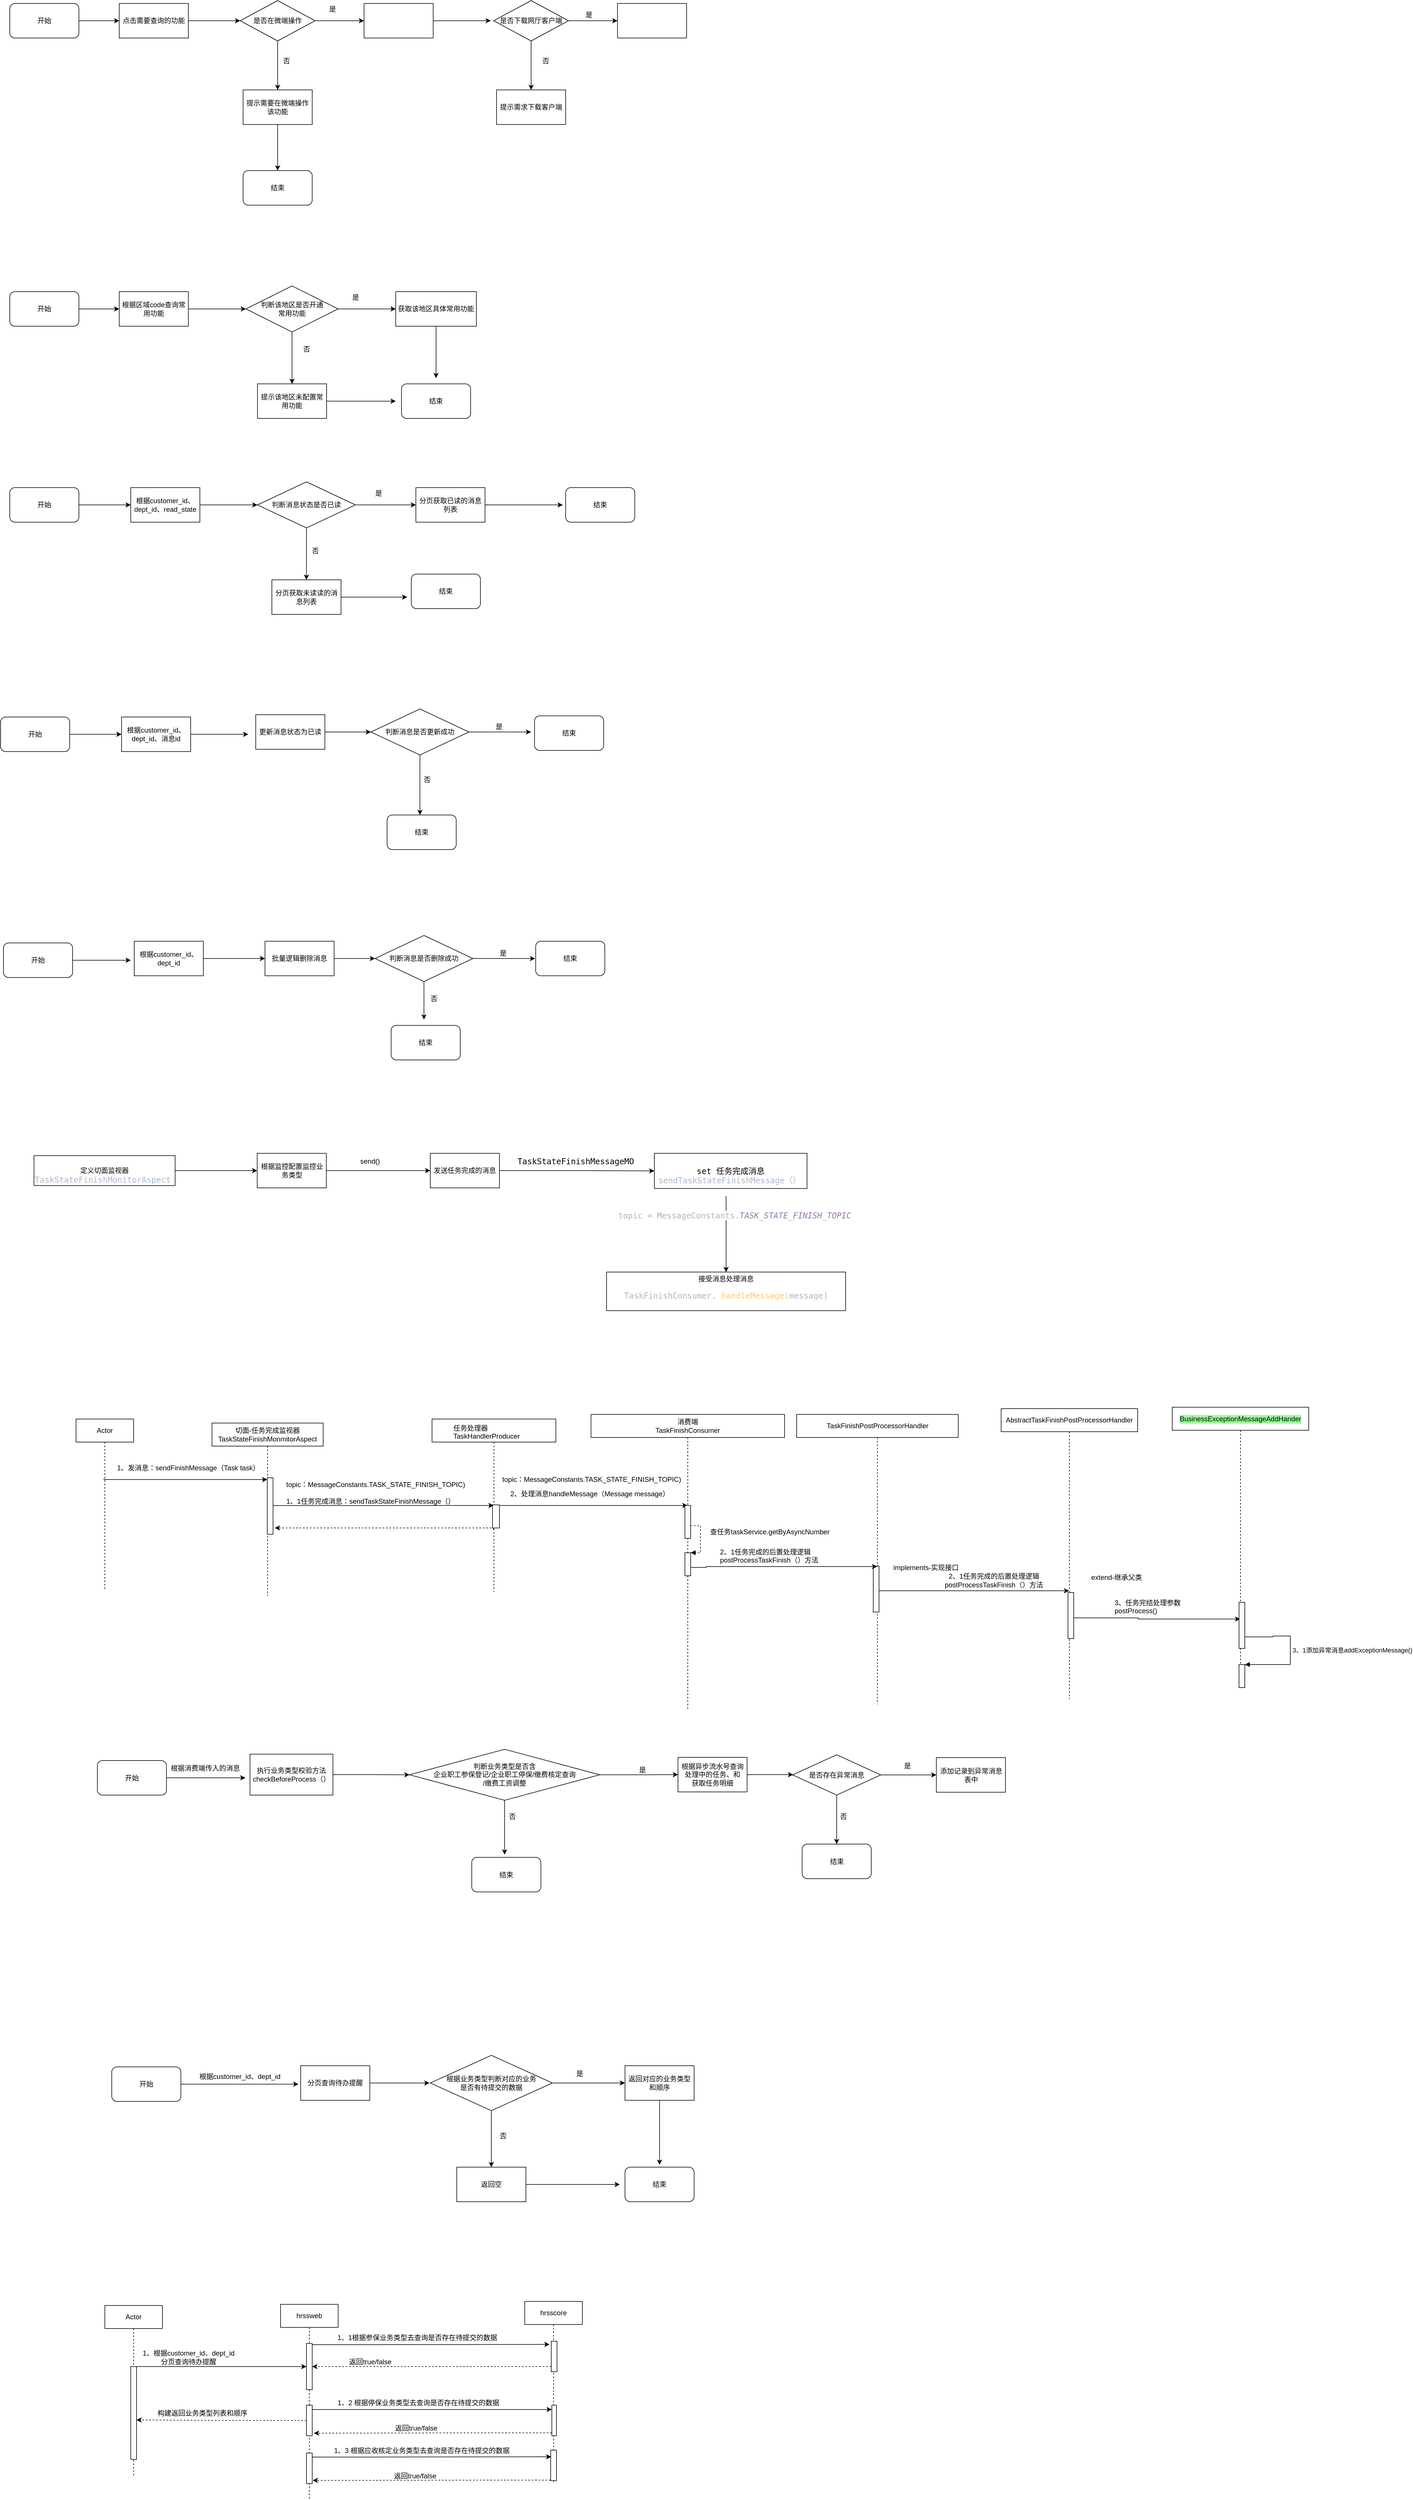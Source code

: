 <mxfile version="17.4.1" type="github">
  <diagram id="C8zfeUm68QXaKlkgzb-8" name="Page-1">
    <mxGraphModel dx="1346" dy="614" grid="0" gridSize="10" guides="1" tooltips="1" connect="1" arrows="1" fold="1" page="0" pageScale="1" pageWidth="827" pageHeight="1169" math="0" shadow="0">
      <root>
        <mxCell id="0" />
        <mxCell id="1" parent="0" />
        <mxCell id="Xs8UQ6cBIhTteWRhh0SS-10" style="edgeStyle=orthogonalEdgeStyle;rounded=0;orthogonalLoop=1;jettySize=auto;html=1;entryX=0;entryY=0.5;entryDx=0;entryDy=0;" parent="1" source="Xs8UQ6cBIhTteWRhh0SS-1" target="Xs8UQ6cBIhTteWRhh0SS-9" edge="1">
          <mxGeometry relative="1" as="geometry" />
        </mxCell>
        <mxCell id="Xs8UQ6cBIhTteWRhh0SS-1" value="开始" style="rounded=1;whiteSpace=wrap;html=1;" parent="1" vertex="1">
          <mxGeometry x="10" y="200" width="120" height="60" as="geometry" />
        </mxCell>
        <mxCell id="Xs8UQ6cBIhTteWRhh0SS-14" value="" style="edgeStyle=orthogonalEdgeStyle;rounded=0;orthogonalLoop=1;jettySize=auto;html=1;" parent="1" source="Xs8UQ6cBIhTteWRhh0SS-9" target="Xs8UQ6cBIhTteWRhh0SS-11" edge="1">
          <mxGeometry relative="1" as="geometry" />
        </mxCell>
        <mxCell id="Xs8UQ6cBIhTteWRhh0SS-9" value="点击需要查询的功能" style="rounded=0;whiteSpace=wrap;html=1;" parent="1" vertex="1">
          <mxGeometry x="200" y="200" width="120" height="60" as="geometry" />
        </mxCell>
        <mxCell id="Xs8UQ6cBIhTteWRhh0SS-13" value="" style="edgeStyle=orthogonalEdgeStyle;rounded=0;orthogonalLoop=1;jettySize=auto;html=1;" parent="1" source="Xs8UQ6cBIhTteWRhh0SS-11" target="Xs8UQ6cBIhTteWRhh0SS-12" edge="1">
          <mxGeometry relative="1" as="geometry" />
        </mxCell>
        <mxCell id="Xs8UQ6cBIhTteWRhh0SS-16" value="" style="edgeStyle=orthogonalEdgeStyle;rounded=0;orthogonalLoop=1;jettySize=auto;html=1;" parent="1" source="Xs8UQ6cBIhTteWRhh0SS-11" target="Xs8UQ6cBIhTteWRhh0SS-15" edge="1">
          <mxGeometry relative="1" as="geometry" />
        </mxCell>
        <mxCell id="Xs8UQ6cBIhTteWRhh0SS-11" value="是否在微端操作" style="rhombus;whiteSpace=wrap;html=1;" parent="1" vertex="1">
          <mxGeometry x="410" y="195" width="130" height="70" as="geometry" />
        </mxCell>
        <mxCell id="Xs8UQ6cBIhTteWRhh0SS-22" value="" style="edgeStyle=orthogonalEdgeStyle;rounded=0;orthogonalLoop=1;jettySize=auto;html=1;" parent="1" source="Xs8UQ6cBIhTteWRhh0SS-12" edge="1">
          <mxGeometry relative="1" as="geometry">
            <mxPoint x="845" y="230" as="targetPoint" />
          </mxGeometry>
        </mxCell>
        <mxCell id="Xs8UQ6cBIhTteWRhh0SS-12" value="" style="whiteSpace=wrap;html=1;" parent="1" vertex="1">
          <mxGeometry x="625" y="200" width="120" height="60" as="geometry" />
        </mxCell>
        <mxCell id="Xs8UQ6cBIhTteWRhh0SS-20" value="" style="edgeStyle=orthogonalEdgeStyle;rounded=0;orthogonalLoop=1;jettySize=auto;html=1;" parent="1" source="Xs8UQ6cBIhTteWRhh0SS-15" target="Xs8UQ6cBIhTteWRhh0SS-19" edge="1">
          <mxGeometry relative="1" as="geometry" />
        </mxCell>
        <mxCell id="Xs8UQ6cBIhTteWRhh0SS-15" value="提示需要在微端操作该功能" style="whiteSpace=wrap;html=1;" parent="1" vertex="1">
          <mxGeometry x="415" y="350" width="120" height="60" as="geometry" />
        </mxCell>
        <mxCell id="Xs8UQ6cBIhTteWRhh0SS-17" value="否" style="text;html=1;align=center;verticalAlign=middle;resizable=0;points=[];autosize=1;strokeColor=none;fillColor=none;" parent="1" vertex="1">
          <mxGeometry x="475" y="290" width="30" height="20" as="geometry" />
        </mxCell>
        <mxCell id="Xs8UQ6cBIhTteWRhh0SS-18" value="是" style="text;html=1;align=center;verticalAlign=middle;resizable=0;points=[];autosize=1;strokeColor=none;fillColor=none;" parent="1" vertex="1">
          <mxGeometry x="555" y="200" width="30" height="20" as="geometry" />
        </mxCell>
        <mxCell id="Xs8UQ6cBIhTteWRhh0SS-19" value="结束" style="rounded=1;whiteSpace=wrap;html=1;" parent="1" vertex="1">
          <mxGeometry x="415" y="490" width="120" height="60" as="geometry" />
        </mxCell>
        <mxCell id="Xs8UQ6cBIhTteWRhh0SS-25" value="" style="edgeStyle=orthogonalEdgeStyle;rounded=0;orthogonalLoop=1;jettySize=auto;html=1;" parent="1" source="Xs8UQ6cBIhTteWRhh0SS-23" target="Xs8UQ6cBIhTteWRhh0SS-24" edge="1">
          <mxGeometry relative="1" as="geometry" />
        </mxCell>
        <mxCell id="Xs8UQ6cBIhTteWRhh0SS-27" value="" style="edgeStyle=orthogonalEdgeStyle;rounded=0;orthogonalLoop=1;jettySize=auto;html=1;" parent="1" source="Xs8UQ6cBIhTteWRhh0SS-23" target="Xs8UQ6cBIhTteWRhh0SS-26" edge="1">
          <mxGeometry relative="1" as="geometry" />
        </mxCell>
        <mxCell id="Xs8UQ6cBIhTteWRhh0SS-23" value="是否下载网厅客户端" style="rhombus;whiteSpace=wrap;html=1;" parent="1" vertex="1">
          <mxGeometry x="850" y="195" width="130" height="70" as="geometry" />
        </mxCell>
        <mxCell id="Xs8UQ6cBIhTteWRhh0SS-24" value="" style="whiteSpace=wrap;html=1;" parent="1" vertex="1">
          <mxGeometry x="1065" y="200" width="120" height="60" as="geometry" />
        </mxCell>
        <mxCell id="Xs8UQ6cBIhTteWRhh0SS-26" value="提示需求下载客户端" style="whiteSpace=wrap;html=1;" parent="1" vertex="1">
          <mxGeometry x="855" y="350" width="120" height="60" as="geometry" />
        </mxCell>
        <mxCell id="Xs8UQ6cBIhTteWRhh0SS-28" value="否" style="text;html=1;align=center;verticalAlign=middle;resizable=0;points=[];autosize=1;strokeColor=none;fillColor=none;" parent="1" vertex="1">
          <mxGeometry x="925" y="290" width="30" height="20" as="geometry" />
        </mxCell>
        <mxCell id="Xs8UQ6cBIhTteWRhh0SS-29" value="是" style="text;html=1;align=center;verticalAlign=middle;resizable=0;points=[];autosize=1;strokeColor=none;fillColor=none;" parent="1" vertex="1">
          <mxGeometry x="1000" y="210" width="30" height="20" as="geometry" />
        </mxCell>
        <mxCell id="Xs8UQ6cBIhTteWRhh0SS-32" style="edgeStyle=orthogonalEdgeStyle;rounded=0;orthogonalLoop=1;jettySize=auto;html=1;" parent="1" source="Xs8UQ6cBIhTteWRhh0SS-30" target="Xs8UQ6cBIhTteWRhh0SS-31" edge="1">
          <mxGeometry relative="1" as="geometry" />
        </mxCell>
        <mxCell id="Xs8UQ6cBIhTteWRhh0SS-30" value="开始" style="rounded=1;whiteSpace=wrap;html=1;" parent="1" vertex="1">
          <mxGeometry x="10" y="700" width="120" height="60" as="geometry" />
        </mxCell>
        <mxCell id="Xs8UQ6cBIhTteWRhh0SS-34" value="" style="edgeStyle=orthogonalEdgeStyle;rounded=0;orthogonalLoop=1;jettySize=auto;html=1;" parent="1" source="Xs8UQ6cBIhTteWRhh0SS-31" target="Xs8UQ6cBIhTteWRhh0SS-33" edge="1">
          <mxGeometry relative="1" as="geometry" />
        </mxCell>
        <mxCell id="Xs8UQ6cBIhTteWRhh0SS-31" value="根据区域code查询常用功能" style="rounded=0;whiteSpace=wrap;html=1;" parent="1" vertex="1">
          <mxGeometry x="200" y="700" width="120" height="60" as="geometry" />
        </mxCell>
        <mxCell id="Xs8UQ6cBIhTteWRhh0SS-36" value="" style="edgeStyle=orthogonalEdgeStyle;rounded=0;orthogonalLoop=1;jettySize=auto;html=1;" parent="1" source="Xs8UQ6cBIhTteWRhh0SS-33" target="Xs8UQ6cBIhTteWRhh0SS-35" edge="1">
          <mxGeometry relative="1" as="geometry" />
        </mxCell>
        <mxCell id="Xs8UQ6cBIhTteWRhh0SS-38" value="" style="edgeStyle=orthogonalEdgeStyle;rounded=0;orthogonalLoop=1;jettySize=auto;html=1;" parent="1" source="Xs8UQ6cBIhTteWRhh0SS-33" target="Xs8UQ6cBIhTteWRhh0SS-37" edge="1">
          <mxGeometry relative="1" as="geometry" />
        </mxCell>
        <mxCell id="Xs8UQ6cBIhTteWRhh0SS-33" value="判断该地区是否开通&lt;br&gt;常用功能" style="rhombus;whiteSpace=wrap;html=1;rounded=0;" parent="1" vertex="1">
          <mxGeometry x="420" y="690" width="160" height="80" as="geometry" />
        </mxCell>
        <mxCell id="Xs8UQ6cBIhTteWRhh0SS-43" style="edgeStyle=orthogonalEdgeStyle;rounded=0;orthogonalLoop=1;jettySize=auto;html=1;" parent="1" source="Xs8UQ6cBIhTteWRhh0SS-35" edge="1">
          <mxGeometry relative="1" as="geometry">
            <mxPoint x="750" y="850" as="targetPoint" />
          </mxGeometry>
        </mxCell>
        <mxCell id="Xs8UQ6cBIhTteWRhh0SS-35" value="获取该地区具体常用功能" style="whiteSpace=wrap;html=1;rounded=0;" parent="1" vertex="1">
          <mxGeometry x="680" y="700" width="140" height="60" as="geometry" />
        </mxCell>
        <mxCell id="Xs8UQ6cBIhTteWRhh0SS-44" style="edgeStyle=orthogonalEdgeStyle;rounded=0;orthogonalLoop=1;jettySize=auto;html=1;" parent="1" source="Xs8UQ6cBIhTteWRhh0SS-37" edge="1">
          <mxGeometry relative="1" as="geometry">
            <mxPoint x="680" y="890" as="targetPoint" />
          </mxGeometry>
        </mxCell>
        <mxCell id="Xs8UQ6cBIhTteWRhh0SS-37" value="提示该地区未配置常用功能" style="rounded=0;whiteSpace=wrap;html=1;" parent="1" vertex="1">
          <mxGeometry x="440" y="860" width="120" height="60" as="geometry" />
        </mxCell>
        <mxCell id="Xs8UQ6cBIhTteWRhh0SS-39" value="是" style="text;html=1;align=center;verticalAlign=middle;resizable=0;points=[];autosize=1;strokeColor=none;fillColor=none;" parent="1" vertex="1">
          <mxGeometry x="595" y="700" width="30" height="20" as="geometry" />
        </mxCell>
        <mxCell id="Xs8UQ6cBIhTteWRhh0SS-40" value="否" style="text;html=1;align=center;verticalAlign=middle;resizable=0;points=[];autosize=1;strokeColor=none;fillColor=none;" parent="1" vertex="1">
          <mxGeometry x="510" y="790" width="30" height="20" as="geometry" />
        </mxCell>
        <mxCell id="Xs8UQ6cBIhTteWRhh0SS-41" value="结束" style="rounded=1;whiteSpace=wrap;html=1;" parent="1" vertex="1">
          <mxGeometry x="690" y="860" width="120" height="60" as="geometry" />
        </mxCell>
        <mxCell id="TA9cXW273BF9sfZA5clH-3" style="edgeStyle=orthogonalEdgeStyle;rounded=0;orthogonalLoop=1;jettySize=auto;html=1;entryX=0;entryY=0.5;entryDx=0;entryDy=0;" edge="1" parent="1" source="TA9cXW273BF9sfZA5clH-1" target="TA9cXW273BF9sfZA5clH-2">
          <mxGeometry relative="1" as="geometry" />
        </mxCell>
        <mxCell id="TA9cXW273BF9sfZA5clH-1" value="开始" style="rounded=1;whiteSpace=wrap;html=1;" vertex="1" parent="1">
          <mxGeometry x="10" y="1040" width="120" height="60" as="geometry" />
        </mxCell>
        <mxCell id="TA9cXW273BF9sfZA5clH-5" value="" style="edgeStyle=orthogonalEdgeStyle;rounded=0;orthogonalLoop=1;jettySize=auto;html=1;" edge="1" parent="1" source="TA9cXW273BF9sfZA5clH-2" target="TA9cXW273BF9sfZA5clH-4">
          <mxGeometry relative="1" as="geometry" />
        </mxCell>
        <mxCell id="TA9cXW273BF9sfZA5clH-2" value="根据customer_id、dept_id、read_state" style="rounded=0;whiteSpace=wrap;html=1;" vertex="1" parent="1">
          <mxGeometry x="220" y="1040" width="120" height="60" as="geometry" />
        </mxCell>
        <mxCell id="TA9cXW273BF9sfZA5clH-7" value="" style="edgeStyle=orthogonalEdgeStyle;rounded=0;orthogonalLoop=1;jettySize=auto;html=1;" edge="1" parent="1" source="TA9cXW273BF9sfZA5clH-4" target="TA9cXW273BF9sfZA5clH-6">
          <mxGeometry relative="1" as="geometry" />
        </mxCell>
        <mxCell id="TA9cXW273BF9sfZA5clH-9" value="" style="edgeStyle=orthogonalEdgeStyle;rounded=0;orthogonalLoop=1;jettySize=auto;html=1;" edge="1" parent="1" source="TA9cXW273BF9sfZA5clH-4" target="TA9cXW273BF9sfZA5clH-8">
          <mxGeometry relative="1" as="geometry" />
        </mxCell>
        <mxCell id="TA9cXW273BF9sfZA5clH-4" value="判断消息状态是否已读" style="rhombus;whiteSpace=wrap;html=1;rounded=0;" vertex="1" parent="1">
          <mxGeometry x="440" y="1030" width="170" height="80" as="geometry" />
        </mxCell>
        <mxCell id="TA9cXW273BF9sfZA5clH-12" style="edgeStyle=orthogonalEdgeStyle;rounded=0;orthogonalLoop=1;jettySize=auto;html=1;" edge="1" parent="1" source="TA9cXW273BF9sfZA5clH-6">
          <mxGeometry relative="1" as="geometry">
            <mxPoint x="970" y="1070" as="targetPoint" />
          </mxGeometry>
        </mxCell>
        <mxCell id="TA9cXW273BF9sfZA5clH-6" value="分页获取已读的消息列表" style="whiteSpace=wrap;html=1;rounded=0;" vertex="1" parent="1">
          <mxGeometry x="715" y="1040" width="120" height="60" as="geometry" />
        </mxCell>
        <mxCell id="TA9cXW273BF9sfZA5clH-15" style="edgeStyle=orthogonalEdgeStyle;rounded=0;orthogonalLoop=1;jettySize=auto;html=1;" edge="1" parent="1" source="TA9cXW273BF9sfZA5clH-8">
          <mxGeometry relative="1" as="geometry">
            <mxPoint x="700" y="1230" as="targetPoint" />
          </mxGeometry>
        </mxCell>
        <mxCell id="TA9cXW273BF9sfZA5clH-8" value="&lt;span&gt;分页获取未读读的消息列表&lt;/span&gt;" style="whiteSpace=wrap;html=1;rounded=0;" vertex="1" parent="1">
          <mxGeometry x="465" y="1200" width="120" height="60" as="geometry" />
        </mxCell>
        <mxCell id="TA9cXW273BF9sfZA5clH-10" value="是" style="text;html=1;align=center;verticalAlign=middle;resizable=0;points=[];autosize=1;strokeColor=none;fillColor=none;" vertex="1" parent="1">
          <mxGeometry x="635" y="1040" width="30" height="20" as="geometry" />
        </mxCell>
        <mxCell id="TA9cXW273BF9sfZA5clH-11" value="结束" style="rounded=1;whiteSpace=wrap;html=1;" vertex="1" parent="1">
          <mxGeometry x="975" y="1040" width="120" height="60" as="geometry" />
        </mxCell>
        <mxCell id="TA9cXW273BF9sfZA5clH-13" value="否" style="text;html=1;align=center;verticalAlign=middle;resizable=0;points=[];autosize=1;strokeColor=none;fillColor=none;" vertex="1" parent="1">
          <mxGeometry x="525" y="1140" width="30" height="20" as="geometry" />
        </mxCell>
        <mxCell id="TA9cXW273BF9sfZA5clH-14" value="结束" style="rounded=1;whiteSpace=wrap;html=1;" vertex="1" parent="1">
          <mxGeometry x="707" y="1190" width="120" height="60" as="geometry" />
        </mxCell>
        <mxCell id="TA9cXW273BF9sfZA5clH-16" style="edgeStyle=orthogonalEdgeStyle;rounded=0;orthogonalLoop=1;jettySize=auto;html=1;entryX=0;entryY=0.5;entryDx=0;entryDy=0;" edge="1" parent="1" source="TA9cXW273BF9sfZA5clH-17" target="TA9cXW273BF9sfZA5clH-19">
          <mxGeometry relative="1" as="geometry" />
        </mxCell>
        <mxCell id="TA9cXW273BF9sfZA5clH-17" value="开始" style="rounded=1;whiteSpace=wrap;html=1;" vertex="1" parent="1">
          <mxGeometry x="-6" y="1438" width="120" height="60" as="geometry" />
        </mxCell>
        <mxCell id="TA9cXW273BF9sfZA5clH-18" value="" style="edgeStyle=orthogonalEdgeStyle;rounded=0;orthogonalLoop=1;jettySize=auto;html=1;" edge="1" parent="1" source="TA9cXW273BF9sfZA5clH-19">
          <mxGeometry relative="1" as="geometry">
            <mxPoint x="424" y="1468" as="targetPoint" />
          </mxGeometry>
        </mxCell>
        <mxCell id="TA9cXW273BF9sfZA5clH-19" value="根据customer_id、dept_id、消息id" style="rounded=0;whiteSpace=wrap;html=1;" vertex="1" parent="1">
          <mxGeometry x="204" y="1438" width="120" height="60" as="geometry" />
        </mxCell>
        <mxCell id="TA9cXW273BF9sfZA5clH-39" style="edgeStyle=orthogonalEdgeStyle;rounded=0;orthogonalLoop=1;jettySize=auto;html=1;" edge="1" parent="1" source="TA9cXW273BF9sfZA5clH-21">
          <mxGeometry relative="1" as="geometry">
            <mxPoint x="915" y="1464" as="targetPoint" />
          </mxGeometry>
        </mxCell>
        <mxCell id="TA9cXW273BF9sfZA5clH-41" style="edgeStyle=orthogonalEdgeStyle;rounded=0;orthogonalLoop=1;jettySize=auto;html=1;" edge="1" parent="1">
          <mxGeometry relative="1" as="geometry">
            <mxPoint x="729" y="1963" as="targetPoint" />
            <mxPoint x="729" y="1897" as="sourcePoint" />
          </mxGeometry>
        </mxCell>
        <mxCell id="TA9cXW273BF9sfZA5clH-52" style="edgeStyle=orthogonalEdgeStyle;rounded=0;orthogonalLoop=1;jettySize=auto;html=1;" edge="1" parent="1" source="TA9cXW273BF9sfZA5clH-21">
          <mxGeometry relative="1" as="geometry">
            <mxPoint x="722" y="1608" as="targetPoint" />
          </mxGeometry>
        </mxCell>
        <mxCell id="TA9cXW273BF9sfZA5clH-21" value="判断消息是否更新成功" style="rhombus;whiteSpace=wrap;html=1;rounded=0;" vertex="1" parent="1">
          <mxGeometry x="637" y="1424" width="170" height="80" as="geometry" />
        </mxCell>
        <mxCell id="TA9cXW273BF9sfZA5clH-40" style="edgeStyle=orthogonalEdgeStyle;rounded=0;orthogonalLoop=1;jettySize=auto;html=1;" edge="1" parent="1" source="TA9cXW273BF9sfZA5clH-22" target="TA9cXW273BF9sfZA5clH-21">
          <mxGeometry relative="1" as="geometry" />
        </mxCell>
        <mxCell id="TA9cXW273BF9sfZA5clH-22" value="更新消息状态为已读" style="whiteSpace=wrap;html=1;rounded=0;" vertex="1" parent="1">
          <mxGeometry x="437" y="1434" width="120" height="60" as="geometry" />
        </mxCell>
        <mxCell id="TA9cXW273BF9sfZA5clH-24" value="是" style="text;html=1;align=center;verticalAlign=middle;resizable=0;points=[];autosize=1;strokeColor=none;fillColor=none;" vertex="1" parent="1">
          <mxGeometry x="848" y="1446" width="22" height="18" as="geometry" />
        </mxCell>
        <mxCell id="TA9cXW273BF9sfZA5clH-27" value="结束" style="rounded=1;whiteSpace=wrap;html=1;" vertex="1" parent="1">
          <mxGeometry x="921" y="1436" width="120" height="60" as="geometry" />
        </mxCell>
        <mxCell id="TA9cXW273BF9sfZA5clH-29" value="结束" style="rounded=1;whiteSpace=wrap;html=1;" vertex="1" parent="1">
          <mxGeometry x="672" y="1973" width="120" height="60" as="geometry" />
        </mxCell>
        <mxCell id="TA9cXW273BF9sfZA5clH-31" value="否" style="text;html=1;align=center;verticalAlign=middle;resizable=0;points=[];autosize=1;strokeColor=none;fillColor=none;" vertex="1" parent="1">
          <mxGeometry x="735" y="1918" width="22" height="18" as="geometry" />
        </mxCell>
        <mxCell id="TA9cXW273BF9sfZA5clH-49" style="edgeStyle=orthogonalEdgeStyle;rounded=0;orthogonalLoop=1;jettySize=auto;html=1;" edge="1" parent="1" source="TA9cXW273BF9sfZA5clH-35">
          <mxGeometry relative="1" as="geometry">
            <mxPoint x="220" y="1860" as="targetPoint" />
          </mxGeometry>
        </mxCell>
        <mxCell id="TA9cXW273BF9sfZA5clH-35" value="开始" style="rounded=1;whiteSpace=wrap;html=1;" vertex="1" parent="1">
          <mxGeometry x="-1" y="1830" width="120" height="60" as="geometry" />
        </mxCell>
        <mxCell id="TA9cXW273BF9sfZA5clH-43" style="edgeStyle=orthogonalEdgeStyle;rounded=0;orthogonalLoop=1;jettySize=auto;html=1;" edge="1" parent="1" source="TA9cXW273BF9sfZA5clH-36">
          <mxGeometry relative="1" as="geometry">
            <mxPoint x="453" y="1857" as="targetPoint" />
          </mxGeometry>
        </mxCell>
        <mxCell id="TA9cXW273BF9sfZA5clH-36" value="根据customer_id、dept_id" style="rounded=0;whiteSpace=wrap;html=1;" vertex="1" parent="1">
          <mxGeometry x="226" y="1827" width="120" height="60" as="geometry" />
        </mxCell>
        <mxCell id="TA9cXW273BF9sfZA5clH-48" style="edgeStyle=orthogonalEdgeStyle;rounded=0;orthogonalLoop=1;jettySize=auto;html=1;entryX=0;entryY=0.5;entryDx=0;entryDy=0;" edge="1" parent="1" source="TA9cXW273BF9sfZA5clH-42" target="TA9cXW273BF9sfZA5clH-44">
          <mxGeometry relative="1" as="geometry" />
        </mxCell>
        <mxCell id="TA9cXW273BF9sfZA5clH-42" value="批量逻辑删除消息" style="whiteSpace=wrap;html=1;rounded=0;" vertex="1" parent="1">
          <mxGeometry x="453" y="1827" width="120" height="60" as="geometry" />
        </mxCell>
        <mxCell id="TA9cXW273BF9sfZA5clH-44" value="判断消息是否删除成功" style="rhombus;whiteSpace=wrap;html=1;rounded=0;" vertex="1" parent="1">
          <mxGeometry x="644" y="1817" width="170" height="80" as="geometry" />
        </mxCell>
        <mxCell id="TA9cXW273BF9sfZA5clH-45" style="edgeStyle=orthogonalEdgeStyle;rounded=0;orthogonalLoop=1;jettySize=auto;html=1;" edge="1" parent="1">
          <mxGeometry relative="1" as="geometry">
            <mxPoint x="922" y="1857" as="targetPoint" />
            <mxPoint x="814" y="1857" as="sourcePoint" />
          </mxGeometry>
        </mxCell>
        <mxCell id="TA9cXW273BF9sfZA5clH-46" value="是" style="text;html=1;align=center;verticalAlign=middle;resizable=0;points=[];autosize=1;strokeColor=none;fillColor=none;" vertex="1" parent="1">
          <mxGeometry x="855" y="1839" width="22" height="18" as="geometry" />
        </mxCell>
        <mxCell id="TA9cXW273BF9sfZA5clH-47" value="结束" style="rounded=1;whiteSpace=wrap;html=1;" vertex="1" parent="1">
          <mxGeometry x="923" y="1827" width="120" height="60" as="geometry" />
        </mxCell>
        <mxCell id="TA9cXW273BF9sfZA5clH-50" value="结束" style="rounded=1;whiteSpace=wrap;html=1;" vertex="1" parent="1">
          <mxGeometry x="665" y="1608" width="120" height="60" as="geometry" />
        </mxCell>
        <mxCell id="TA9cXW273BF9sfZA5clH-51" value="否" style="text;html=1;align=center;verticalAlign=middle;resizable=0;points=[];autosize=1;strokeColor=none;fillColor=none;" vertex="1" parent="1">
          <mxGeometry x="723" y="1538" width="22" height="18" as="geometry" />
        </mxCell>
        <mxCell id="TA9cXW273BF9sfZA5clH-62" value="" style="edgeStyle=orthogonalEdgeStyle;rounded=0;orthogonalLoop=1;jettySize=auto;html=1;" edge="1" parent="1" source="TA9cXW273BF9sfZA5clH-58" target="TA9cXW273BF9sfZA5clH-61">
          <mxGeometry relative="1" as="geometry" />
        </mxCell>
        <mxCell id="TA9cXW273BF9sfZA5clH-58" value="定义切面监视器&lt;br&gt;" style="rounded=0;whiteSpace=wrap;html=1;gradientColor=none;" vertex="1" parent="1">
          <mxGeometry x="52" y="2199" width="245" height="52" as="geometry" />
        </mxCell>
        <mxCell id="TA9cXW273BF9sfZA5clH-59" value="&lt;pre style=&quot;color: rgb(169 , 183 , 198) ; font-family: &amp;#34;jetbrains mono&amp;#34; , monospace ; font-size: 10.5pt&quot;&gt;&lt;pre style=&quot;font-family: &amp;#34;jetbrains mono&amp;#34; , monospace ; font-size: 10.5pt&quot;&gt;TaskStateFinishMonitorAspect&lt;/pre&gt;&lt;/pre&gt;" style="text;html=1;align=center;verticalAlign=middle;resizable=0;points=[];autosize=1;strokeColor=none;fillColor=none;" vertex="1" parent="1">
          <mxGeometry x="48" y="2218" width="245" height="46" as="geometry" />
        </mxCell>
        <mxCell id="TA9cXW273BF9sfZA5clH-65" value="" style="edgeStyle=orthogonalEdgeStyle;rounded=0;orthogonalLoop=1;jettySize=auto;html=1;" edge="1" parent="1" source="TA9cXW273BF9sfZA5clH-61" target="TA9cXW273BF9sfZA5clH-64">
          <mxGeometry relative="1" as="geometry" />
        </mxCell>
        <mxCell id="TA9cXW273BF9sfZA5clH-61" value="根据监控配置监控业务类型" style="whiteSpace=wrap;html=1;rounded=0;gradientColor=none;" vertex="1" parent="1">
          <mxGeometry x="439.5" y="2195" width="120" height="60" as="geometry" />
        </mxCell>
        <mxCell id="TA9cXW273BF9sfZA5clH-68" value="" style="edgeStyle=orthogonalEdgeStyle;rounded=0;orthogonalLoop=1;jettySize=auto;html=1;" edge="1" parent="1" source="TA9cXW273BF9sfZA5clH-64" target="TA9cXW273BF9sfZA5clH-67">
          <mxGeometry relative="1" as="geometry" />
        </mxCell>
        <mxCell id="TA9cXW273BF9sfZA5clH-64" value="发送任务完成的消息" style="whiteSpace=wrap;html=1;rounded=0;gradientColor=none;" vertex="1" parent="1">
          <mxGeometry x="740" y="2195" width="120" height="60" as="geometry" />
        </mxCell>
        <mxCell id="TA9cXW273BF9sfZA5clH-66" value="send()" style="text;html=1;align=center;verticalAlign=middle;resizable=0;points=[];autosize=1;strokeColor=none;fillColor=none;" vertex="1" parent="1">
          <mxGeometry x="613" y="2200" width="44" height="18" as="geometry" />
        </mxCell>
        <mxCell id="TA9cXW273BF9sfZA5clH-67" value="&lt;pre style=&quot;color: rgb(0 , 0 , 0) ; font-style: normal ; font-weight: 400 ; letter-spacing: normal ; text-align: left ; text-indent: 0px ; text-transform: none ; word-spacing: 0px ; font-family: &amp;#34;jetbrains mono&amp;#34; , monospace ; font-size: 10.5pt&quot;&gt;set 任务完成消息&lt;/pre&gt;" style="whiteSpace=wrap;html=1;rounded=0;gradientColor=none;" vertex="1" parent="1">
          <mxGeometry x="1129" y="2195" width="265" height="61" as="geometry" />
        </mxCell>
        <mxCell id="TA9cXW273BF9sfZA5clH-69" value="&lt;pre style=&quot;background-color: #2b2b2b ; color: #a9b7c6 ; font-family: &amp;#34;jetbrains mono&amp;#34; , monospace ; font-size: 10.5pt&quot;&gt;&lt;pre style=&quot;color: rgb(0 , 0 , 0) ; background-color: rgb(255 , 255 , 255) ; text-align: left ; font-family: &amp;#34;jetbrains mono&amp;#34; , monospace ; font-size: 10.5pt&quot;&gt;TaskStateFinishMessageMO&lt;/pre&gt;&lt;/pre&gt;" style="text;html=1;align=center;verticalAlign=middle;resizable=0;points=[];autosize=1;strokeColor=none;fillColor=none;" vertex="1" parent="1">
          <mxGeometry x="886" y="2186" width="212" height="46" as="geometry" />
        </mxCell>
        <mxCell id="TA9cXW273BF9sfZA5clH-71" value="&lt;pre style=&quot;font-family: &amp;#34;jetbrains mono&amp;#34; , monospace ; font-size: 10.5pt&quot;&gt;&lt;pre style=&quot;font-family: &amp;#34;jetbrains mono&amp;#34; , monospace ; font-size: 10.5pt&quot;&gt;&lt;br&gt;&lt;/pre&gt;&lt;/pre&gt;" style="text;whiteSpace=wrap;html=1;labelBackgroundColor=default;" vertex="1" parent="1">
          <mxGeometry x="980.5" y="1992.5" width="222" height="56" as="geometry" />
        </mxCell>
        <mxCell id="TA9cXW273BF9sfZA5clH-74" value="" style="edgeStyle=orthogonalEdgeStyle;rounded=0;orthogonalLoop=1;jettySize=auto;html=1;fontColor=#000000;" edge="1" parent="1" source="TA9cXW273BF9sfZA5clH-72" target="TA9cXW273BF9sfZA5clH-73">
          <mxGeometry relative="1" as="geometry" />
        </mxCell>
        <mxCell id="TA9cXW273BF9sfZA5clH-72" value="&lt;pre style=&quot;color: rgb(169 , 183 , 198) ; font-family: &amp;#34;jetbrains mono&amp;#34; , monospace ; font-size: 10.5pt&quot;&gt;&lt;span style=&quot;background-color: rgb(255 , 255 , 255)&quot;&gt;sendTaskStateFinishMessage（）&lt;/span&gt;&lt;/pre&gt;" style="text;whiteSpace=wrap;html=1;fontColor=#000000;" vertex="1" parent="1">
          <mxGeometry x="1134" y="2213" width="239" height="56" as="geometry" />
        </mxCell>
        <mxCell id="TA9cXW273BF9sfZA5clH-73" value="&lt;span style=&quot;background-color: rgb(255 , 255 , 255)&quot;&gt;接受消息处理消息&lt;br&gt;&lt;/span&gt;&lt;pre style=&quot;color: rgb(169 , 183 , 198) ; font-family: &amp;#34;jetbrains mono&amp;#34; , monospace ; font-size: 10.5pt&quot;&gt;&lt;span style=&quot;background-color: rgb(255 , 255 , 255)&quot;&gt;TaskFinishConsumer. &lt;span style=&quot;font-family: &amp;#34;jetbrains mono&amp;#34; , monospace ; font-size: 10.5pt ; color: rgb(255 , 198 , 109)&quot;&gt;handleMessage(&lt;/span&gt;message)&lt;/span&gt;&lt;/pre&gt;" style="whiteSpace=wrap;html=1;labelBackgroundColor=#FFFFFF;fontColor=#000000;gradientColor=none;" vertex="1" parent="1">
          <mxGeometry x="1046" y="2401" width="415" height="67" as="geometry" />
        </mxCell>
        <mxCell id="TA9cXW273BF9sfZA5clH-75" value="&lt;pre style=&quot;color: rgb(169 , 183 , 198) ; font-family: &amp;#34;jetbrains mono&amp;#34; , monospace ; font-size: 10.5pt&quot;&gt;&lt;span style=&quot;background-color: rgb(255 , 255 , 255)&quot;&gt;topic = MessageConstants.&lt;span style=&quot;color: rgb(152 , 118 , 170) ; font-style: italic&quot;&gt;TASK_STATE_FINISH_TOPIC&lt;/span&gt;&lt;/span&gt;&lt;/pre&gt;" style="text;html=1;align=center;verticalAlign=middle;resizable=0;points=[];autosize=1;strokeColor=none;fillColor=none;fontColor=#000000;" vertex="1" parent="1">
          <mxGeometry x="1061" y="2280" width="414" height="46" as="geometry" />
        </mxCell>
        <mxCell id="TA9cXW273BF9sfZA5clH-89" style="edgeStyle=orthogonalEdgeStyle;rounded=0;orthogonalLoop=1;jettySize=auto;html=1;fontColor=#000000;exitX=0.523;exitY=0.477;exitDx=0;exitDy=0;exitPerimeter=0;" edge="1" parent="1" source="TA9cXW273BF9sfZA5clH-81" target="TA9cXW273BF9sfZA5clH-86">
          <mxGeometry relative="1" as="geometry" />
        </mxCell>
        <mxCell id="TA9cXW273BF9sfZA5clH-81" value="切面-任务完成监视器&lt;br&gt;TaskStateFinishMonmitorAspect" style="shape=umlLifeline;perimeter=lifelinePerimeter;whiteSpace=wrap;html=1;container=1;collapsible=0;recursiveResize=0;outlineConnect=0;shadow=0;labelBackgroundColor=#FFFFFF;labelBorderColor=none;fontColor=#000000;gradientColor=none;" vertex="1" parent="1">
          <mxGeometry x="361" y="2663" width="193" height="300" as="geometry" />
        </mxCell>
        <mxCell id="TA9cXW273BF9sfZA5clH-99" value="" style="html=1;points=[];perimeter=orthogonalPerimeter;shadow=0;labelBackgroundColor=#FFFFFF;labelBorderColor=none;fontColor=#000000;gradientColor=none;" vertex="1" parent="TA9cXW273BF9sfZA5clH-81">
          <mxGeometry x="96" y="95" width="10" height="98" as="geometry" />
        </mxCell>
        <mxCell id="TA9cXW273BF9sfZA5clH-106" style="edgeStyle=orthogonalEdgeStyle;rounded=0;orthogonalLoop=1;jettySize=auto;html=1;fontColor=#000000;" edge="1" parent="1" source="TA9cXW273BF9sfZA5clH-86" target="TA9cXW273BF9sfZA5clH-104">
          <mxGeometry relative="1" as="geometry">
            <mxPoint x="1169" y="2806" as="targetPoint" />
            <Array as="points">
              <mxPoint x="1119" y="2806" />
              <mxPoint x="1119" y="2806" />
            </Array>
          </mxGeometry>
        </mxCell>
        <mxCell id="TA9cXW273BF9sfZA5clH-86" value="&lt;span style=&quot;color: rgba(0 , 0 , 0 , 0) ; font-family: monospace ; font-size: 0px&quot;&gt;%3CmxGraphModel%3E%3Croot%3E%3CmxCell%20id%3D%220%22%2F%3E%3CmxCell%20id%3D%221%22%20parent%3D%220%22%2F%3E%3CmxCell%20id%3D%222%22%20value%3D%22%E5%88%87%E9%9D%A2-%E4%BB%BB%E5%8A%A1%E5%AE%8C%E6%88%90%E7%9B%91%E8%A7%86%E5%99%A8%26lt%3Bbr%26gt%3BTaskStateFinishMonmitorAspect%22%20style%3D%22shape%3DumlLifeline%3Bperimeter%3DlifelinePerimeter%3BwhiteSpace%3Dwrap%3Bhtml%3D1%3Bcontainer%3D1%3Bcollapsible%3D0%3BrecursiveResize%3D0%3BoutlineConnect%3D0%3Bshadow%3D0%3BlabelBackgroundColor%3D%23FFFFFF%3BlabelBorderColor%3Dnone%3BfontColor%3D%23000000%3BgradientColor%3Dnone%3B%22%20vertex%3D%221%22%20parent%3D%221%22%3E%3CmxGeometry%20x%3D%22361%22%20y%3D%222663%22%20width%3D%22193%22%20height%3D%22300%22%20as%3D%22geometry%22%2F%3E%3C%2FmxCell%3E%3C%2Froot%3E%3C%2FmxGraphModel%3E&lt;/span&gt;" style="shape=umlLifeline;perimeter=lifelinePerimeter;whiteSpace=wrap;html=1;container=1;collapsible=0;recursiveResize=0;outlineConnect=0;shadow=0;labelBackgroundColor=#FFFFFF;labelBorderColor=none;fontColor=#000000;gradientColor=none;" vertex="1" parent="1">
          <mxGeometry x="743" y="2656" width="215" height="300" as="geometry" />
        </mxCell>
        <mxCell id="TA9cXW273BF9sfZA5clH-88" value="任务处理器&#xa;TaskHandlerProducer" style="text;whiteSpace=wrap;fontColor=#000000;" vertex="1" parent="TA9cXW273BF9sfZA5clH-86">
          <mxGeometry x="35" y="2" width="180" height="56" as="geometry" />
        </mxCell>
        <mxCell id="TA9cXW273BF9sfZA5clH-94" value="" style="html=1;points=[];perimeter=orthogonalPerimeter;shadow=0;labelBackgroundColor=#FFFFFF;labelBorderColor=none;fontColor=#000000;gradientColor=none;" vertex="1" parent="TA9cXW273BF9sfZA5clH-86">
          <mxGeometry x="105" y="149" width="12" height="40" as="geometry" />
        </mxCell>
        <mxCell id="TA9cXW273BF9sfZA5clH-90" value="1、发消息：sendFinishMessage（Task task）" style="text;align=center;verticalAlign=middle;resizable=0;points=[];autosize=1;strokeColor=none;fillColor=none;fontColor=#000000;" vertex="1" parent="1">
          <mxGeometry x="191" y="2731" width="258" height="18" as="geometry" />
        </mxCell>
        <mxCell id="TA9cXW273BF9sfZA5clH-98" style="edgeStyle=orthogonalEdgeStyle;rounded=0;orthogonalLoop=1;jettySize=auto;html=1;fontColor=#000000;exitX=0.485;exitY=0.35;exitDx=0;exitDy=0;exitPerimeter=0;" edge="1" parent="1" source="TA9cXW273BF9sfZA5clH-97" target="TA9cXW273BF9sfZA5clH-81">
          <mxGeometry relative="1" as="geometry">
            <Array as="points">
              <mxPoint x="381" y="2761" />
              <mxPoint x="381" y="2761" />
            </Array>
          </mxGeometry>
        </mxCell>
        <mxCell id="TA9cXW273BF9sfZA5clH-97" value="Actor" style="shape=umlLifeline;perimeter=lifelinePerimeter;whiteSpace=wrap;html=1;container=1;collapsible=0;recursiveResize=0;outlineConnect=0;shadow=0;labelBackgroundColor=#FFFFFF;labelBorderColor=none;fontColor=#000000;gradientColor=none;" vertex="1" parent="1">
          <mxGeometry x="125" y="2656" width="100" height="296" as="geometry" />
        </mxCell>
        <mxCell id="TA9cXW273BF9sfZA5clH-101" value="topic：MessageConstants.TASK_STATE_FINISH_TOPIC)&#xa;&#xa;1、1任务完成消息：sendTaskStateFinishMessage（）" style="text;whiteSpace=wrap;fontColor=#000000;" vertex="1" parent="1">
          <mxGeometry x="488" y="2756" width="319" height="77" as="geometry" />
        </mxCell>
        <mxCell id="TA9cXW273BF9sfZA5clH-103" value="" style="edgeStyle=orthogonalEdgeStyle;rounded=0;orthogonalLoop=1;jettySize=auto;html=1;fontColor=#000000;exitX=0.125;exitY=1.063;exitDx=0;exitDy=0;exitPerimeter=0;dashed=1;" edge="1" parent="1" source="TA9cXW273BF9sfZA5clH-94">
          <mxGeometry relative="1" as="geometry">
            <mxPoint x="470" y="2845" as="targetPoint" />
            <Array as="points">
              <mxPoint x="850" y="2845" />
            </Array>
          </mxGeometry>
        </mxCell>
        <mxCell id="TA9cXW273BF9sfZA5clH-104" value="消费端&#xa;TaskFinishConsumer" style="shape=umlLifeline;perimeter=lifelinePerimeter;whiteSpace=wrap;container=1;collapsible=0;recursiveResize=0;outlineConnect=0;shadow=0;labelBackgroundColor=#FFFFFF;labelBorderColor=none;fontColor=#000000;gradientColor=none;" vertex="1" parent="1">
          <mxGeometry x="1019" y="2648" width="336" height="512" as="geometry" />
        </mxCell>
        <mxCell id="TA9cXW273BF9sfZA5clH-115" value="" style="html=1;points=[];perimeter=orthogonalPerimeter;shadow=0;labelBackgroundColor=#FFFFFF;labelBorderColor=none;fontColor=#000000;gradientColor=none;" vertex="1" parent="TA9cXW273BF9sfZA5clH-104">
          <mxGeometry x="163" y="240" width="10" height="40" as="geometry" />
        </mxCell>
        <mxCell id="TA9cXW273BF9sfZA5clH-116" value="" style="edgeStyle=orthogonalEdgeStyle;html=1;align=left;spacingLeft=2;endArrow=block;rounded=0;entryX=1;entryY=0;dashed=1;fontColor=#000000;exitX=1;exitY=0.5;exitDx=0;exitDy=0;exitPerimeter=0;" edge="1" target="TA9cXW273BF9sfZA5clH-115" parent="TA9cXW273BF9sfZA5clH-104" source="TA9cXW273BF9sfZA5clH-117">
          <mxGeometry relative="1" as="geometry">
            <mxPoint x="86" y="193" as="sourcePoint" />
            <Array as="points">
              <mxPoint x="173" y="193" />
              <mxPoint x="190" y="193" />
              <mxPoint x="190" y="240" />
            </Array>
          </mxGeometry>
        </mxCell>
        <mxCell id="TA9cXW273BF9sfZA5clH-117" value="" style="html=1;points=[];perimeter=orthogonalPerimeter;shadow=0;labelBackgroundColor=#FFFFFF;labelBorderColor=none;fontColor=#000000;gradientColor=none;" vertex="1" parent="TA9cXW273BF9sfZA5clH-104">
          <mxGeometry x="163" y="158" width="10" height="57" as="geometry" />
        </mxCell>
        <mxCell id="TA9cXW273BF9sfZA5clH-110" value="2、处理消息handleMessage（Message message）" style="text;whiteSpace=wrap;fontColor=#000000;" vertex="1" parent="TA9cXW273BF9sfZA5clH-104">
          <mxGeometry x="-142" y="124" width="289" height="62" as="geometry" />
        </mxCell>
        <mxCell id="TA9cXW273BF9sfZA5clH-108" value="&lt;meta charset=&quot;utf-8&quot;&gt;&lt;span style=&quot;color: rgb(0, 0, 0); font-family: helvetica; font-size: 12px; font-style: normal; font-weight: 400; letter-spacing: normal; text-align: left; text-indent: 0px; text-transform: none; word-spacing: 0px; background-color: rgb(255, 255, 255); display: inline; float: none;&quot;&gt;topic：MessageConstants.TASK_STATE_FINISH_TOPIC)&lt;/span&gt;" style="text;whiteSpace=wrap;html=1;fontColor=#000000;" vertex="1" parent="TA9cXW273BF9sfZA5clH-104">
          <mxGeometry x="-156" y="99" width="317" height="61" as="geometry" />
        </mxCell>
        <mxCell id="TA9cXW273BF9sfZA5clH-105" value="&lt;span style=&quot;text-align: left&quot;&gt;TaskFinishPostProcessorHandler&lt;/span&gt;" style="shape=umlLifeline;perimeter=lifelinePerimeter;whiteSpace=wrap;html=1;container=1;collapsible=0;recursiveResize=0;outlineConnect=0;shadow=0;labelBackgroundColor=#FFFFFF;labelBorderColor=none;fontColor=#000000;gradientColor=none;" vertex="1" parent="1">
          <mxGeometry x="1376" y="2648" width="280.5" height="503" as="geometry" />
        </mxCell>
        <mxCell id="TA9cXW273BF9sfZA5clH-130" value="" style="html=1;points=[];perimeter=orthogonalPerimeter;shadow=0;labelBackgroundColor=#FFFFFF;labelBorderColor=none;fontColor=#000000;gradientColor=none;" vertex="1" parent="TA9cXW273BF9sfZA5clH-105">
          <mxGeometry x="133" y="263" width="10" height="80" as="geometry" />
        </mxCell>
        <mxCell id="TA9cXW273BF9sfZA5clH-120" value="&lt;span style=&quot;text-align: left&quot;&gt;查任务taskService.getByAsyncNumber&lt;/span&gt;" style="text;html=1;align=center;verticalAlign=middle;resizable=0;points=[];autosize=1;strokeColor=none;fillColor=none;fontColor=#000000;" vertex="1" parent="1">
          <mxGeometry x="1220" y="2843" width="218" height="18" as="geometry" />
        </mxCell>
        <mxCell id="TA9cXW273BF9sfZA5clH-122" value="2、1任务完成的后置处理逻辑postProcessTaskFinish（）方法" style="text;whiteSpace=wrap;fontColor=#000000;html=1;" vertex="1" parent="1">
          <mxGeometry x="1241" y="2873" width="197" height="56" as="geometry" />
        </mxCell>
        <mxCell id="TA9cXW273BF9sfZA5clH-125" style="edgeStyle=orthogonalEdgeStyle;rounded=0;orthogonalLoop=1;jettySize=auto;html=1;fontColor=#000000;exitX=1;exitY=0.638;exitDx=0;exitDy=0;exitPerimeter=0;" edge="1" parent="1" source="TA9cXW273BF9sfZA5clH-115" target="TA9cXW273BF9sfZA5clH-105">
          <mxGeometry relative="1" as="geometry">
            <Array as="points">
              <mxPoint x="1219" y="2912" />
            </Array>
          </mxGeometry>
        </mxCell>
        <mxCell id="TA9cXW273BF9sfZA5clH-137" style="edgeStyle=orthogonalEdgeStyle;rounded=0;orthogonalLoop=1;jettySize=auto;html=1;fontColor=#000000;" edge="1" parent="1" source="TA9cXW273BF9sfZA5clH-126" target="TA9cXW273BF9sfZA5clH-134">
          <mxGeometry relative="1" as="geometry">
            <Array as="points">
              <mxPoint x="1969" y="3001" />
              <mxPoint x="1969" y="3003" />
            </Array>
          </mxGeometry>
        </mxCell>
        <mxCell id="TA9cXW273BF9sfZA5clH-126" value="&lt;span style=&quot;text-align: left&quot;&gt;AbstractTaskFinishPostProcessorHandler&lt;/span&gt;" style="shape=umlLifeline;perimeter=lifelinePerimeter;whiteSpace=wrap;html=1;container=1;collapsible=0;recursiveResize=0;outlineConnect=0;shadow=0;labelBackgroundColor=#FFFFFF;labelBorderColor=none;fontColor=#000000;gradientColor=none;" vertex="1" parent="1">
          <mxGeometry x="1731" y="2638" width="237" height="504" as="geometry" />
        </mxCell>
        <mxCell id="TA9cXW273BF9sfZA5clH-142" value="" style="html=1;points=[];perimeter=orthogonalPerimeter;shadow=0;labelBackgroundColor=#99FF99;labelBorderColor=none;fontColor=#000000;gradientColor=none;" vertex="1" parent="TA9cXW273BF9sfZA5clH-126">
          <mxGeometry x="116" y="319" width="10" height="80" as="geometry" />
        </mxCell>
        <mxCell id="TA9cXW273BF9sfZA5clH-131" style="edgeStyle=orthogonalEdgeStyle;rounded=0;orthogonalLoop=1;jettySize=auto;html=1;fontColor=#000000;" edge="1" parent="1" source="TA9cXW273BF9sfZA5clH-130" target="TA9cXW273BF9sfZA5clH-126">
          <mxGeometry relative="1" as="geometry">
            <Array as="points">
              <mxPoint x="1680" y="2954" />
              <mxPoint x="1680" y="2954" />
            </Array>
          </mxGeometry>
        </mxCell>
        <mxCell id="TA9cXW273BF9sfZA5clH-132" value="implements-实现接口" style="text;whiteSpace=wrap;fontColor=#000000;" vertex="1" parent="1">
          <mxGeometry x="1542" y="2900" width="129" height="63" as="geometry" />
        </mxCell>
        <mxCell id="TA9cXW273BF9sfZA5clH-133" value="&lt;span style=&quot;text-align: left&quot;&gt;2、1任务完成的后置处理逻辑&lt;br&gt;postProcessTaskFinish（）方法&lt;/span&gt;" style="text;html=1;align=center;verticalAlign=middle;resizable=0;points=[];autosize=1;strokeColor=none;fillColor=none;fontColor=#000000;" vertex="1" parent="1">
          <mxGeometry x="1627" y="2920" width="181" height="32" as="geometry" />
        </mxCell>
        <mxCell id="TA9cXW273BF9sfZA5clH-134" value="BusinessExceptionMessageAddHander" style="shape=umlLifeline;perimeter=lifelinePerimeter;whiteSpace=wrap;container=1;collapsible=0;recursiveResize=0;outlineConnect=0;shadow=0;labelBackgroundColor=#99FF99;labelBorderColor=none;fontColor=#000000;gradientColor=none;" vertex="1" parent="1">
          <mxGeometry x="2028" y="2635.5" width="237" height="467.5" as="geometry" />
        </mxCell>
        <mxCell id="TA9cXW273BF9sfZA5clH-143" value="" style="html=1;points=[];perimeter=orthogonalPerimeter;shadow=0;labelBackgroundColor=#99FF99;labelBorderColor=none;fontColor=#000000;gradientColor=none;" vertex="1" parent="TA9cXW273BF9sfZA5clH-134">
          <mxGeometry x="116" y="338.5" width="10" height="80" as="geometry" />
        </mxCell>
        <mxCell id="TA9cXW273BF9sfZA5clH-144" value="" style="html=1;points=[];perimeter=orthogonalPerimeter;shadow=0;labelBackgroundColor=#99FF99;labelBorderColor=none;fontColor=#000000;gradientColor=none;" vertex="1" parent="TA9cXW273BF9sfZA5clH-134">
          <mxGeometry x="116" y="446.5" width="10" height="40" as="geometry" />
        </mxCell>
        <mxCell id="TA9cXW273BF9sfZA5clH-145" value="3、1添加异常消息addExceptionMessage()" style="edgeStyle=orthogonalEdgeStyle;html=1;align=left;spacingLeft=2;endArrow=block;rounded=0;entryX=1;entryY=0;fontColor=#000000;exitX=1;exitY=0.75;exitDx=0;exitDy=0;exitPerimeter=0;" edge="1" target="TA9cXW273BF9sfZA5clH-144" parent="TA9cXW273BF9sfZA5clH-134" source="TA9cXW273BF9sfZA5clH-143">
          <mxGeometry relative="1" as="geometry">
            <mxPoint x="175" y="407.5" as="sourcePoint" />
            <Array as="points">
              <mxPoint x="175" y="399" />
              <mxPoint x="175" y="397" />
              <mxPoint x="205" y="397" />
              <mxPoint x="205" y="447" />
            </Array>
          </mxGeometry>
        </mxCell>
        <mxCell id="TA9cXW273BF9sfZA5clH-138" value="3、任务完结处理参数postProcess()" style="text;whiteSpace=wrap;fontColor=#000000;html=1;" vertex="1" parent="1">
          <mxGeometry x="1925.5" y="2961" width="141.5" height="56" as="geometry" />
        </mxCell>
        <mxCell id="TA9cXW273BF9sfZA5clH-139" value="extend-继承父类" style="text;html=1;align=center;verticalAlign=middle;resizable=0;points=[];autosize=1;strokeColor=none;fillColor=none;fontColor=#000000;" vertex="1" parent="1">
          <mxGeometry x="1882" y="2922" width="98" height="18" as="geometry" />
        </mxCell>
        <mxCell id="TA9cXW273BF9sfZA5clH-164" value="是否存在异常消息" style="rhombus;whiteSpace=wrap;html=1;shadow=0;labelBackgroundColor=none;labelBorderColor=none;fontColor=#000000;gradientColor=none;" vertex="1" parent="1">
          <mxGeometry x="1369" y="3238.5" width="153" height="70" as="geometry" />
        </mxCell>
        <mxCell id="TA9cXW273BF9sfZA5clH-167" value="添加记录到异常消息表中" style="whiteSpace=wrap;html=1;fontColor=#000000;shadow=0;labelBackgroundColor=none;labelBorderColor=none;gradientColor=none;" vertex="1" parent="1">
          <mxGeometry x="1618.5" y="3243.5" width="120" height="60" as="geometry" />
        </mxCell>
        <mxCell id="TA9cXW273BF9sfZA5clH-149" style="edgeStyle=orthogonalEdgeStyle;rounded=0;orthogonalLoop=1;jettySize=auto;html=1;fontColor=#FFFFFF;" edge="1" parent="1" source="TA9cXW273BF9sfZA5clH-147">
          <mxGeometry relative="1" as="geometry">
            <mxPoint x="419" y="3278.5" as="targetPoint" />
          </mxGeometry>
        </mxCell>
        <mxCell id="TA9cXW273BF9sfZA5clH-147" value="开始" style="rounded=1;whiteSpace=wrap;html=1;shadow=0;labelBackgroundColor=none;labelBorderColor=none;fontColor=#000000;gradientColor=none;" vertex="1" parent="1">
          <mxGeometry x="162" y="3248.5" width="120" height="60" as="geometry" />
        </mxCell>
        <mxCell id="TA9cXW273BF9sfZA5clH-151" value="" style="edgeStyle=orthogonalEdgeStyle;rounded=0;orthogonalLoop=1;jettySize=auto;html=1;fontColor=#000000;" edge="1" parent="1" source="TA9cXW273BF9sfZA5clH-148" target="TA9cXW273BF9sfZA5clH-150">
          <mxGeometry relative="1" as="geometry" />
        </mxCell>
        <mxCell id="TA9cXW273BF9sfZA5clH-148" value="执行业务类型校验方法checkBeforeProcess（）" style="rounded=0;whiteSpace=wrap;shadow=0;labelBackgroundColor=none;labelBorderColor=none;fontColor=#000000;gradientColor=none;" vertex="1" parent="1">
          <mxGeometry x="427" y="3237.5" width="144" height="71" as="geometry" />
        </mxCell>
        <mxCell id="TA9cXW273BF9sfZA5clH-156" value="" style="edgeStyle=orthogonalEdgeStyle;rounded=0;orthogonalLoop=1;jettySize=auto;html=1;fontColor=#000000;" edge="1" parent="1" source="TA9cXW273BF9sfZA5clH-150" target="TA9cXW273BF9sfZA5clH-155">
          <mxGeometry relative="1" as="geometry" />
        </mxCell>
        <mxCell id="TA9cXW273BF9sfZA5clH-159" value="" style="edgeStyle=orthogonalEdgeStyle;rounded=0;orthogonalLoop=1;jettySize=auto;html=1;fontColor=#000000;" edge="1" parent="1" source="TA9cXW273BF9sfZA5clH-150">
          <mxGeometry relative="1" as="geometry">
            <mxPoint x="869" y="3411.75" as="targetPoint" />
          </mxGeometry>
        </mxCell>
        <mxCell id="TA9cXW273BF9sfZA5clH-150" value="判断业务类型是否含&lt;br&gt;企业职工参保登记/企业职工停保/缴费核定查询&lt;br&gt;/缴费工资调整" style="rhombus;whiteSpace=wrap;fontColor=#000000;rounded=0;shadow=0;labelBackgroundColor=none;labelBorderColor=none;gradientColor=none;html=1;" vertex="1" parent="1">
          <mxGeometry x="704" y="3229" width="330" height="88.5" as="geometry" />
        </mxCell>
        <mxCell id="TA9cXW273BF9sfZA5clH-152" value="根据消费端传入的消息" style="text;html=1;align=center;verticalAlign=middle;resizable=0;points=[];autosize=1;strokeColor=none;fillColor=none;fontColor=#000000;" vertex="1" parent="1">
          <mxGeometry x="284" y="3252.5" width="130" height="18" as="geometry" />
        </mxCell>
        <mxCell id="TA9cXW273BF9sfZA5clH-163" value="" style="edgeStyle=orthogonalEdgeStyle;rounded=0;orthogonalLoop=1;jettySize=auto;html=1;fontColor=#000000;" edge="1" parent="1" source="TA9cXW273BF9sfZA5clH-155">
          <mxGeometry relative="1" as="geometry">
            <mxPoint x="1370" y="3273" as="targetPoint" />
          </mxGeometry>
        </mxCell>
        <mxCell id="TA9cXW273BF9sfZA5clH-155" value="根据异步流水号查询处理中的任务、和&lt;br&gt;获取任务明细" style="whiteSpace=wrap;fontColor=#000000;rounded=0;shadow=0;labelBackgroundColor=none;labelBorderColor=none;gradientColor=none;html=1;" vertex="1" parent="1">
          <mxGeometry x="1170" y="3243" width="120" height="60" as="geometry" />
        </mxCell>
        <mxCell id="TA9cXW273BF9sfZA5clH-157" value="是" style="text;html=1;align=center;verticalAlign=middle;resizable=0;points=[];autosize=1;strokeColor=none;fillColor=none;fontColor=#000000;" vertex="1" parent="1">
          <mxGeometry x="1097" y="3255.5" width="22" height="18" as="geometry" />
        </mxCell>
        <mxCell id="TA9cXW273BF9sfZA5clH-160" value="否" style="text;html=1;align=center;verticalAlign=middle;resizable=0;points=[];autosize=1;strokeColor=none;fillColor=none;fontColor=#000000;" vertex="1" parent="1">
          <mxGeometry x="871" y="3336.5" width="22" height="18" as="geometry" />
        </mxCell>
        <mxCell id="TA9cXW273BF9sfZA5clH-161" value="结束" style="rounded=1;whiteSpace=wrap;html=1;" vertex="1" parent="1">
          <mxGeometry x="812" y="3416.5" width="120" height="60" as="geometry" />
        </mxCell>
        <mxCell id="TA9cXW273BF9sfZA5clH-165" value="结束" style="rounded=1;whiteSpace=wrap;html=1;fontColor=#000000;shadow=0;labelBackgroundColor=none;labelBorderColor=none;gradientColor=none;" vertex="1" parent="1">
          <mxGeometry x="1385.5" y="3393.5" width="120" height="60" as="geometry" />
        </mxCell>
        <mxCell id="TA9cXW273BF9sfZA5clH-166" value="" style="edgeStyle=orthogonalEdgeStyle;rounded=0;orthogonalLoop=1;jettySize=auto;html=1;fontColor=#000000;" edge="1" parent="1" source="TA9cXW273BF9sfZA5clH-164" target="TA9cXW273BF9sfZA5clH-165">
          <mxGeometry relative="1" as="geometry" />
        </mxCell>
        <mxCell id="TA9cXW273BF9sfZA5clH-168" value="" style="edgeStyle=orthogonalEdgeStyle;rounded=0;orthogonalLoop=1;jettySize=auto;html=1;fontColor=#000000;" edge="1" parent="1" source="TA9cXW273BF9sfZA5clH-164" target="TA9cXW273BF9sfZA5clH-167">
          <mxGeometry relative="1" as="geometry" />
        </mxCell>
        <mxCell id="TA9cXW273BF9sfZA5clH-169" value="是" style="text;html=1;align=center;verticalAlign=middle;resizable=0;points=[];autosize=1;strokeColor=none;fillColor=none;fontColor=#000000;" vertex="1" parent="1">
          <mxGeometry x="1557" y="3249" width="22" height="18" as="geometry" />
        </mxCell>
        <mxCell id="TA9cXW273BF9sfZA5clH-170" value="否" style="text;html=1;align=center;verticalAlign=middle;resizable=0;points=[];autosize=1;strokeColor=none;fillColor=none;fontColor=#000000;" vertex="1" parent="1">
          <mxGeometry x="1446" y="3337" width="22" height="18" as="geometry" />
        </mxCell>
        <mxCell id="TA9cXW273BF9sfZA5clH-173" style="edgeStyle=orthogonalEdgeStyle;rounded=0;orthogonalLoop=1;jettySize=auto;html=1;fontColor=#000000;" edge="1" parent="1" source="TA9cXW273BF9sfZA5clH-171">
          <mxGeometry relative="1" as="geometry">
            <mxPoint x="511" y="3810" as="targetPoint" />
          </mxGeometry>
        </mxCell>
        <mxCell id="TA9cXW273BF9sfZA5clH-171" value="开始" style="rounded=1;whiteSpace=wrap;html=1;shadow=0;labelBackgroundColor=none;labelBorderColor=none;fontColor=#000000;gradientColor=none;" vertex="1" parent="1">
          <mxGeometry x="187" y="3780" width="120" height="60" as="geometry" />
        </mxCell>
        <mxCell id="TA9cXW273BF9sfZA5clH-176" style="edgeStyle=orthogonalEdgeStyle;rounded=0;orthogonalLoop=1;jettySize=auto;html=1;fontColor=#000000;" edge="1" parent="1" source="TA9cXW273BF9sfZA5clH-172">
          <mxGeometry relative="1" as="geometry">
            <mxPoint x="738.5" y="3808" as="targetPoint" />
          </mxGeometry>
        </mxCell>
        <mxCell id="TA9cXW273BF9sfZA5clH-172" value="分页查询待办提醒" style="rounded=0;whiteSpace=wrap;html=1;shadow=0;labelBackgroundColor=none;labelBorderColor=none;fontColor=#000000;gradientColor=none;" vertex="1" parent="1">
          <mxGeometry x="515" y="3778" width="120" height="60" as="geometry" />
        </mxCell>
        <mxCell id="TA9cXW273BF9sfZA5clH-174" value="根据&lt;span&gt;customer_id、dept_id&lt;/span&gt;" style="text;html=1;align=center;verticalAlign=middle;resizable=0;points=[];autosize=1;strokeColor=none;fillColor=none;fontColor=#000000;" vertex="1" parent="1">
          <mxGeometry x="333" y="3788" width="151" height="18" as="geometry" />
        </mxCell>
        <mxCell id="TA9cXW273BF9sfZA5clH-178" value="" style="edgeStyle=orthogonalEdgeStyle;rounded=0;orthogonalLoop=1;jettySize=auto;html=1;fontColor=#000000;" edge="1" parent="1" source="TA9cXW273BF9sfZA5clH-175" target="TA9cXW273BF9sfZA5clH-177">
          <mxGeometry relative="1" as="geometry" />
        </mxCell>
        <mxCell id="TA9cXW273BF9sfZA5clH-180" value="" style="edgeStyle=orthogonalEdgeStyle;rounded=0;orthogonalLoop=1;jettySize=auto;html=1;fontColor=#000000;" edge="1" parent="1" source="TA9cXW273BF9sfZA5clH-175" target="TA9cXW273BF9sfZA5clH-179">
          <mxGeometry relative="1" as="geometry" />
        </mxCell>
        <mxCell id="TA9cXW273BF9sfZA5clH-175" value="根据业务类型判断对应的业务&lt;br&gt;是否有待提交的数据" style="rhombus;whiteSpace=wrap;html=1;shadow=0;labelBackgroundColor=none;labelBorderColor=none;fontColor=#000000;gradientColor=none;" vertex="1" parent="1">
          <mxGeometry x="740" y="3760" width="212" height="96" as="geometry" />
        </mxCell>
        <mxCell id="TA9cXW273BF9sfZA5clH-184" style="edgeStyle=orthogonalEdgeStyle;rounded=0;orthogonalLoop=1;jettySize=auto;html=1;fontColor=#000000;" edge="1" parent="1" source="TA9cXW273BF9sfZA5clH-177">
          <mxGeometry relative="1" as="geometry">
            <mxPoint x="1138" y="3950" as="targetPoint" />
          </mxGeometry>
        </mxCell>
        <mxCell id="TA9cXW273BF9sfZA5clH-177" value="返回对应的业务类型和顺序" style="whiteSpace=wrap;html=1;fontColor=#000000;shadow=0;labelBackgroundColor=none;labelBorderColor=none;gradientColor=none;" vertex="1" parent="1">
          <mxGeometry x="1078" y="3778" width="120" height="60" as="geometry" />
        </mxCell>
        <mxCell id="TA9cXW273BF9sfZA5clH-185" style="edgeStyle=orthogonalEdgeStyle;rounded=0;orthogonalLoop=1;jettySize=auto;html=1;fontColor=#000000;" edge="1" parent="1" source="TA9cXW273BF9sfZA5clH-179">
          <mxGeometry relative="1" as="geometry">
            <mxPoint x="1069" y="3984" as="targetPoint" />
          </mxGeometry>
        </mxCell>
        <mxCell id="TA9cXW273BF9sfZA5clH-179" value="返回空" style="whiteSpace=wrap;html=1;fontColor=#000000;shadow=0;labelBackgroundColor=none;labelBorderColor=none;gradientColor=none;" vertex="1" parent="1">
          <mxGeometry x="786" y="3954" width="120" height="60" as="geometry" />
        </mxCell>
        <mxCell id="TA9cXW273BF9sfZA5clH-181" value="是" style="text;html=1;align=center;verticalAlign=middle;resizable=0;points=[];autosize=1;strokeColor=none;fillColor=none;fontColor=#000000;" vertex="1" parent="1">
          <mxGeometry x="988" y="3783" width="22" height="18" as="geometry" />
        </mxCell>
        <mxCell id="TA9cXW273BF9sfZA5clH-182" value="否" style="text;html=1;align=center;verticalAlign=middle;resizable=0;points=[];autosize=1;strokeColor=none;fillColor=none;fontColor=#000000;" vertex="1" parent="1">
          <mxGeometry x="855" y="3891" width="22" height="18" as="geometry" />
        </mxCell>
        <mxCell id="TA9cXW273BF9sfZA5clH-183" value="结束" style="rounded=1;whiteSpace=wrap;html=1;shadow=0;labelBackgroundColor=none;labelBorderColor=none;fontColor=#000000;gradientColor=none;" vertex="1" parent="1">
          <mxGeometry x="1078" y="3954" width="120" height="60" as="geometry" />
        </mxCell>
        <mxCell id="TA9cXW273BF9sfZA5clH-191" style="edgeStyle=orthogonalEdgeStyle;rounded=0;orthogonalLoop=1;jettySize=auto;html=1;fontColor=#000000;" edge="1" parent="1" source="TA9cXW273BF9sfZA5clH-187" target="TA9cXW273BF9sfZA5clH-190">
          <mxGeometry relative="1" as="geometry">
            <Array as="points">
              <mxPoint x="311" y="4300" />
              <mxPoint x="311" y="4300" />
            </Array>
          </mxGeometry>
        </mxCell>
        <mxCell id="TA9cXW273BF9sfZA5clH-187" value="Actor" style="shape=umlLifeline;perimeter=lifelinePerimeter;whiteSpace=wrap;html=1;container=1;collapsible=0;recursiveResize=0;outlineConnect=0;shadow=0;labelBackgroundColor=#FFFFFF;labelBorderColor=none;fontColor=#000000;gradientColor=none;" vertex="1" parent="1">
          <mxGeometry x="175" y="4194" width="100" height="296" as="geometry" />
        </mxCell>
        <mxCell id="TA9cXW273BF9sfZA5clH-216" value="" style="html=1;points=[];perimeter=orthogonalPerimeter;shadow=0;labelBackgroundColor=none;labelBorderColor=none;fontColor=#000000;gradientColor=none;" vertex="1" parent="TA9cXW273BF9sfZA5clH-187">
          <mxGeometry x="45" y="106" width="10" height="161" as="geometry" />
        </mxCell>
        <mxCell id="TA9cXW273BF9sfZA5clH-188" value="hrsscore" style="shape=umlLifeline;perimeter=lifelinePerimeter;whiteSpace=wrap;html=1;container=1;collapsible=0;recursiveResize=0;outlineConnect=0;shadow=0;labelBackgroundColor=#FFFFFF;labelBorderColor=none;fontColor=#000000;gradientColor=none;" vertex="1" parent="1">
          <mxGeometry x="904" y="4187" width="100" height="316" as="geometry" />
        </mxCell>
        <mxCell id="TA9cXW273BF9sfZA5clH-193" value="" style="html=1;points=[];perimeter=orthogonalPerimeter;shadow=0;labelBackgroundColor=none;labelBorderColor=none;fontColor=#000000;gradientColor=none;" vertex="1" parent="TA9cXW273BF9sfZA5clH-188">
          <mxGeometry x="46" y="69" width="10" height="53" as="geometry" />
        </mxCell>
        <mxCell id="TA9cXW273BF9sfZA5clH-196" value="" style="html=1;points=[];perimeter=orthogonalPerimeter;shadow=0;labelBackgroundColor=none;labelBorderColor=none;fontColor=#000000;gradientColor=none;fontStyle=1" vertex="1" parent="TA9cXW273BF9sfZA5clH-188">
          <mxGeometry x="47" y="180" width="8" height="53" as="geometry" />
        </mxCell>
        <mxCell id="TA9cXW273BF9sfZA5clH-197" value="" style="html=1;points=[];perimeter=orthogonalPerimeter;shadow=0;labelBackgroundColor=none;labelBorderColor=none;fontColor=#000000;gradientColor=none;fontStyle=1" vertex="1" parent="TA9cXW273BF9sfZA5clH-188">
          <mxGeometry x="45" y="258" width="10" height="53" as="geometry" />
        </mxCell>
        <mxCell id="TA9cXW273BF9sfZA5clH-189" value="hrssweb" style="shape=umlLifeline;perimeter=lifelinePerimeter;whiteSpace=wrap;html=1;container=1;collapsible=0;recursiveResize=0;outlineConnect=0;shadow=0;labelBackgroundColor=#FFFFFF;labelBorderColor=none;fontColor=#000000;gradientColor=none;" vertex="1" parent="1">
          <mxGeometry x="480" y="4192" width="100" height="338" as="geometry" />
        </mxCell>
        <mxCell id="TA9cXW273BF9sfZA5clH-190" value="" style="html=1;points=[];perimeter=orthogonalPerimeter;shadow=0;labelBackgroundColor=none;labelBorderColor=none;fontColor=#000000;gradientColor=none;" vertex="1" parent="TA9cXW273BF9sfZA5clH-189">
          <mxGeometry x="45" y="68" width="10" height="80" as="geometry" />
        </mxCell>
        <mxCell id="TA9cXW273BF9sfZA5clH-200" value="" style="html=1;points=[];perimeter=orthogonalPerimeter;shadow=0;labelBackgroundColor=none;labelBorderColor=none;fontColor=#000000;gradientColor=none;fontStyle=1" vertex="1" parent="TA9cXW273BF9sfZA5clH-189">
          <mxGeometry x="45" y="175" width="10" height="53" as="geometry" />
        </mxCell>
        <mxCell id="TA9cXW273BF9sfZA5clH-201" value="" style="html=1;points=[];perimeter=orthogonalPerimeter;shadow=0;labelBackgroundColor=none;labelBorderColor=none;fontColor=#000000;gradientColor=none;fontStyle=1" vertex="1" parent="TA9cXW273BF9sfZA5clH-189">
          <mxGeometry x="45" y="258" width="10" height="53" as="geometry" />
        </mxCell>
        <mxCell id="TA9cXW273BF9sfZA5clH-192" value="1、根据customer_id、dept_id&lt;br&gt;&lt;span&gt;分页查询待办提醒&lt;/span&gt;" style="text;html=1;align=center;verticalAlign=middle;resizable=0;points=[];autosize=1;strokeColor=none;fillColor=none;fontColor=#000000;" vertex="1" parent="1">
          <mxGeometry x="235" y="4268" width="170" height="32" as="geometry" />
        </mxCell>
        <mxCell id="TA9cXW273BF9sfZA5clH-202" style="edgeStyle=orthogonalEdgeStyle;rounded=0;orthogonalLoop=1;jettySize=auto;html=1;entryX=-0.3;entryY=0.104;entryDx=0;entryDy=0;entryPerimeter=0;fontColor=#000000;" edge="1" parent="1" source="TA9cXW273BF9sfZA5clH-190" target="TA9cXW273BF9sfZA5clH-193">
          <mxGeometry relative="1" as="geometry">
            <Array as="points">
              <mxPoint x="641" y="4262" />
              <mxPoint x="641" y="4262" />
            </Array>
          </mxGeometry>
        </mxCell>
        <mxCell id="TA9cXW273BF9sfZA5clH-203" value="1、1根据参保业务类型去查询是否存在待提交的数据" style="text;html=1;align=center;verticalAlign=middle;resizable=0;points=[];autosize=1;strokeColor=none;fillColor=none;fontColor=#000000;" vertex="1" parent="1">
          <mxGeometry x="573" y="4241" width="288" height="18" as="geometry" />
        </mxCell>
        <mxCell id="TA9cXW273BF9sfZA5clH-204" style="edgeStyle=orthogonalEdgeStyle;rounded=0;orthogonalLoop=1;jettySize=auto;html=1;fontColor=#000000;exitX=1;exitY=0.142;exitDx=0;exitDy=0;exitPerimeter=0;" edge="1" parent="1" source="TA9cXW273BF9sfZA5clH-200" target="TA9cXW273BF9sfZA5clH-196">
          <mxGeometry relative="1" as="geometry">
            <mxPoint x="873" y="4388" as="targetPoint" />
            <Array as="points">
              <mxPoint x="838" y="4375" />
              <mxPoint x="838" y="4375" />
            </Array>
          </mxGeometry>
        </mxCell>
        <mxCell id="TA9cXW273BF9sfZA5clH-205" value="1、2 根据停保业务类型去查询是否存在待提交的数据" style="text;html=1;align=center;verticalAlign=middle;resizable=0;points=[];autosize=1;strokeColor=none;fillColor=none;fontColor=#000000;" vertex="1" parent="1">
          <mxGeometry x="573" y="4354" width="291" height="18" as="geometry" />
        </mxCell>
        <mxCell id="TA9cXW273BF9sfZA5clH-206" style="edgeStyle=orthogonalEdgeStyle;rounded=0;orthogonalLoop=1;jettySize=auto;html=1;entryX=0.1;entryY=0.217;entryDx=0;entryDy=0;entryPerimeter=0;fontColor=#000000;" edge="1" parent="1" source="TA9cXW273BF9sfZA5clH-201" target="TA9cXW273BF9sfZA5clH-197">
          <mxGeometry relative="1" as="geometry">
            <Array as="points">
              <mxPoint x="631" y="4457" />
              <mxPoint x="631" y="4457" />
            </Array>
          </mxGeometry>
        </mxCell>
        <mxCell id="TA9cXW273BF9sfZA5clH-207" value="&lt;span style=&quot;color: rgb(0 , 0 , 0) ; font-family: &amp;#34;helvetica&amp;#34; ; font-size: 12px ; font-style: normal ; font-weight: 400 ; letter-spacing: normal ; text-align: center ; text-indent: 0px ; text-transform: none ; word-spacing: 0px ; background-color: rgb(255 , 255 , 255) ; display: inline ; float: none&quot;&gt;1、3 根据应收核定业务类型去查询是否存在待提交的数据&lt;/span&gt;" style="text;whiteSpace=wrap;html=1;fontColor=#000000;" vertex="1" parent="1">
          <mxGeometry x="571" y="4432" width="322.5" height="28" as="geometry" />
        </mxCell>
        <mxCell id="TA9cXW273BF9sfZA5clH-208" style="edgeStyle=orthogonalEdgeStyle;rounded=0;orthogonalLoop=1;jettySize=auto;html=1;fontColor=#000000;dashed=1;" edge="1" parent="1" source="TA9cXW273BF9sfZA5clH-193" target="TA9cXW273BF9sfZA5clH-190">
          <mxGeometry relative="1" as="geometry">
            <Array as="points">
              <mxPoint x="849" y="4300" />
              <mxPoint x="849" y="4300" />
            </Array>
          </mxGeometry>
        </mxCell>
        <mxCell id="TA9cXW273BF9sfZA5clH-211" style="edgeStyle=orthogonalEdgeStyle;rounded=0;orthogonalLoop=1;jettySize=auto;html=1;entryX=1.3;entryY=0.915;entryDx=0;entryDy=0;entryPerimeter=0;fontColor=#000000;dashed=1;" edge="1" parent="1" source="TA9cXW273BF9sfZA5clH-196" target="TA9cXW273BF9sfZA5clH-200">
          <mxGeometry relative="1" as="geometry">
            <Array as="points">
              <mxPoint x="850" y="4415" />
              <mxPoint x="850" y="4415" />
            </Array>
          </mxGeometry>
        </mxCell>
        <mxCell id="TA9cXW273BF9sfZA5clH-212" style="edgeStyle=orthogonalEdgeStyle;rounded=0;orthogonalLoop=1;jettySize=auto;html=1;entryX=1.1;entryY=0.896;entryDx=0;entryDy=0;entryPerimeter=0;fontColor=#000000;dashed=1;" edge="1" parent="1" source="TA9cXW273BF9sfZA5clH-197" target="TA9cXW273BF9sfZA5clH-201">
          <mxGeometry relative="1" as="geometry">
            <Array as="points">
              <mxPoint x="851" y="4497" />
              <mxPoint x="851" y="4497" />
            </Array>
          </mxGeometry>
        </mxCell>
        <mxCell id="TA9cXW273BF9sfZA5clH-213" value="返回true/false&amp;nbsp;" style="text;html=1;align=center;verticalAlign=middle;resizable=0;points=[];autosize=1;strokeColor=none;fillColor=none;fontColor=#000000;" vertex="1" parent="1">
          <mxGeometry x="593" y="4283" width="87" height="18" as="geometry" />
        </mxCell>
        <mxCell id="TA9cXW273BF9sfZA5clH-214" value="&lt;meta charset=&quot;utf-8&quot;&gt;&lt;span style=&quot;color: rgb(0, 0, 0); font-family: helvetica; font-size: 12px; font-style: normal; font-weight: 400; letter-spacing: normal; text-align: center; text-indent: 0px; text-transform: none; word-spacing: 0px; background-color: rgb(255, 255, 255); display: inline; float: none;&quot;&gt;返回true/false&amp;nbsp;&lt;/span&gt;" style="text;whiteSpace=wrap;html=1;fontColor=#000000;" vertex="1" parent="1">
          <mxGeometry x="676.5" y="4393" width="97" height="28" as="geometry" />
        </mxCell>
        <mxCell id="TA9cXW273BF9sfZA5clH-215" value="返回true/false&amp;nbsp;" style="text;html=1;align=center;verticalAlign=middle;resizable=0;points=[];autosize=1;strokeColor=none;fillColor=none;fontColor=#000000;" vertex="1" parent="1">
          <mxGeometry x="671" y="4481" width="87" height="18" as="geometry" />
        </mxCell>
        <mxCell id="TA9cXW273BF9sfZA5clH-217" style="edgeStyle=orthogonalEdgeStyle;rounded=0;orthogonalLoop=1;jettySize=auto;html=1;entryX=1;entryY=0.575;entryDx=0;entryDy=0;entryPerimeter=0;dashed=1;fontColor=#000000;" edge="1" parent="1" source="TA9cXW273BF9sfZA5clH-200" target="TA9cXW273BF9sfZA5clH-216">
          <mxGeometry relative="1" as="geometry" />
        </mxCell>
        <mxCell id="TA9cXW273BF9sfZA5clH-218" value="构建返回业务类型列表和顺序" style="text;html=1;align=center;verticalAlign=middle;resizable=0;points=[];autosize=1;strokeColor=none;fillColor=none;fontColor=#000000;" vertex="1" parent="1">
          <mxGeometry x="261" y="4372" width="166" height="18" as="geometry" />
        </mxCell>
      </root>
    </mxGraphModel>
  </diagram>
</mxfile>
